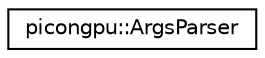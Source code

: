 digraph "Graphical Class Hierarchy"
{
 // LATEX_PDF_SIZE
  edge [fontname="Helvetica",fontsize="10",labelfontname="Helvetica",labelfontsize="10"];
  node [fontname="Helvetica",fontsize="10",shape=record];
  rankdir="LR";
  Node0 [label="picongpu::ArgsParser",height=0.2,width=0.4,color="black", fillcolor="white", style="filled",URL="$classpicongpu_1_1_args_parser.html",tooltip="Parses configuration arguments from command line and/or a configuration file."];
}
